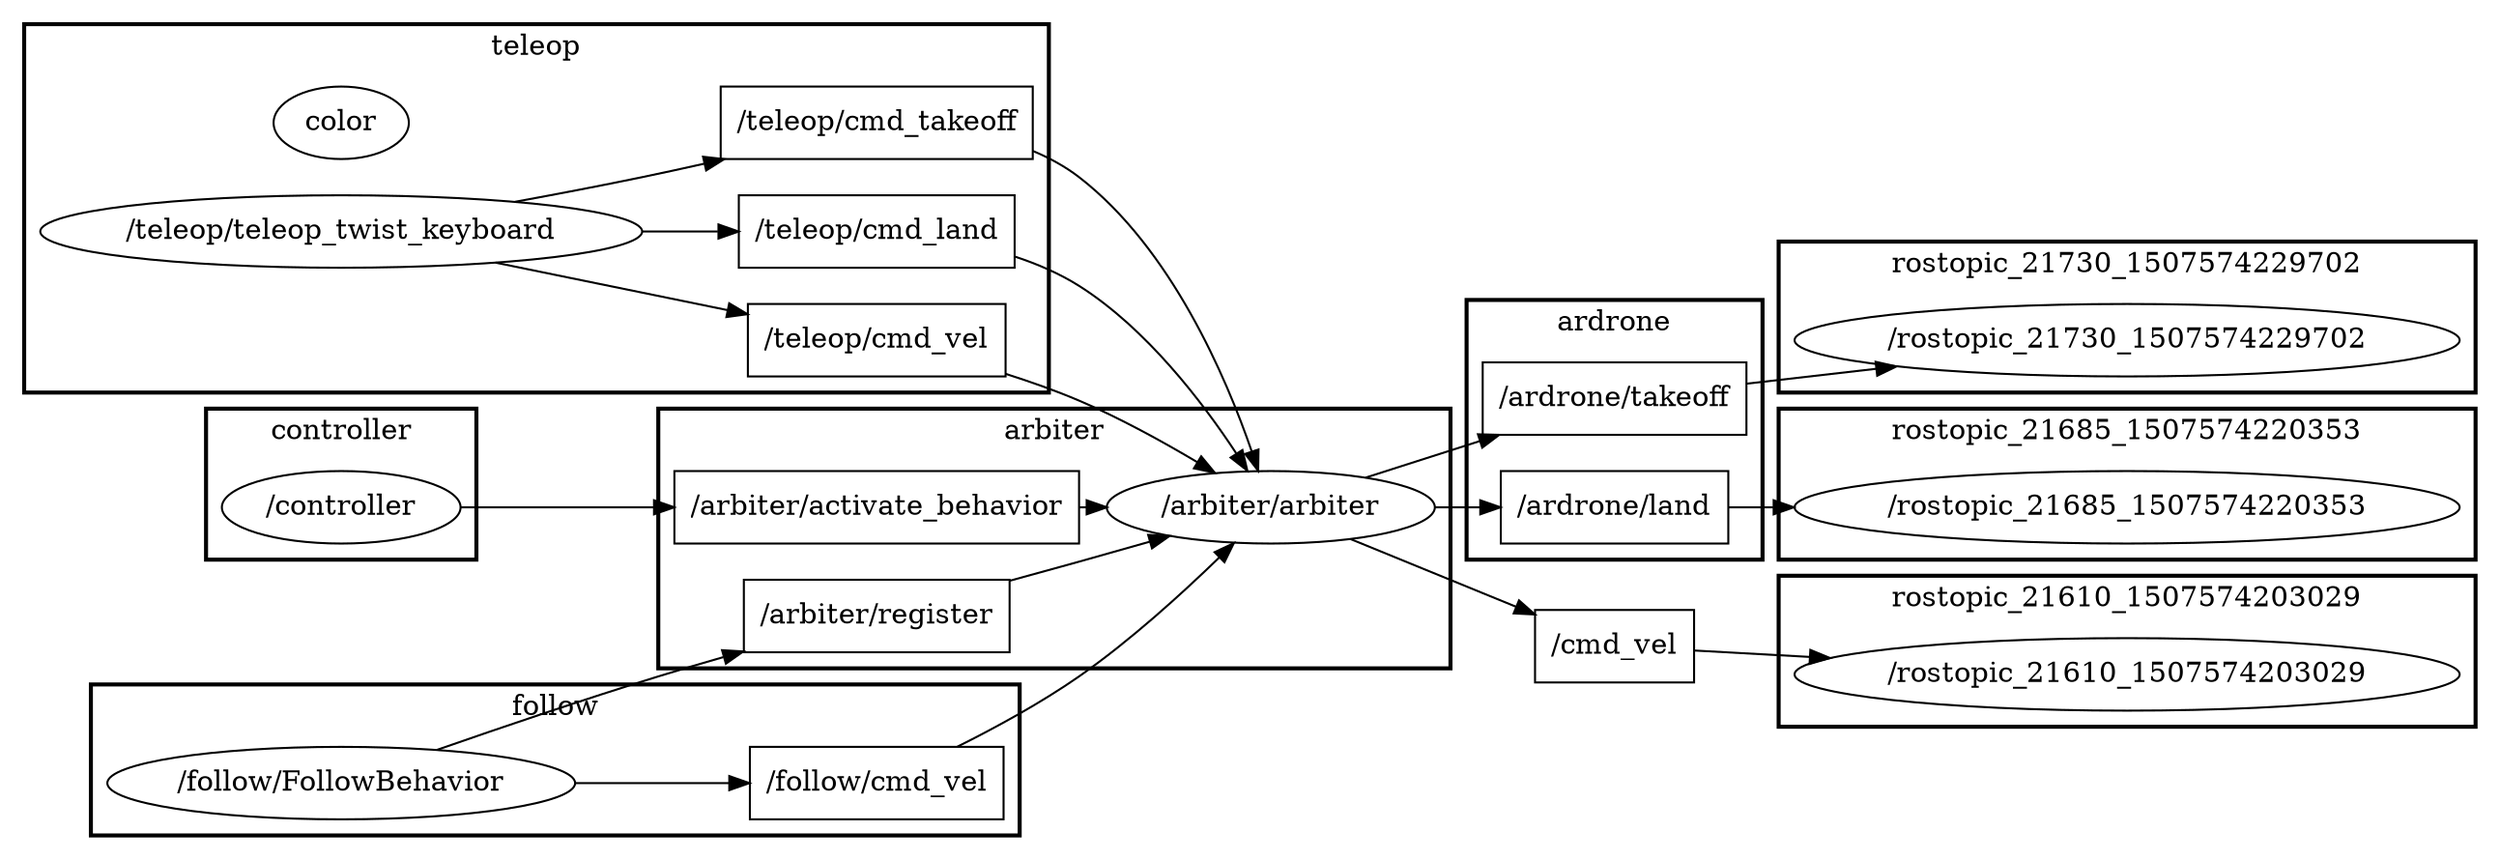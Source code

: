 digraph graphname {
	graph [bb="0,0,985.15,419",
		compound=True,
		rank=same,
		rankdir=LR,
		ranksep=0.2
	];
	node [label="\N"];
	subgraph cluster_teleop {
		graph [bb="8,228,414.48,411",
			compound=True,
			label=teleop,
			lheight=0.21,
			lp="211.24,399.5",
			lwidth=0.47,
			rank=same,
			rankdir=LR,
			ranksep=0.2,
			style=bold
		];
		color		 [height=0.5,
			pos="132.99,362",
			width=0.79437];
		t__teleop_cmd_vel		 [URL=topic_3A_teleop_cmd_vel,
			height=0.5,
			label="/teleop/cmd_vel",
			pos="343.48,254",
			shape=box,
			tooltip="topic:/teleop/cmd_vel",
			width=1.4444];
		t__teleop_cmd_land		 [URL=topic_3A_teleop_cmd_land,
			height=0.5,
			label="/teleop/cmd_land",
			pos="343.48,308",
			shape=box,
			tooltip="topic:/teleop/cmd_land",
			width=1.5417];
		t__teleop_cmd_takeoff		 [URL=topic_3A_teleop_cmd_takeoff,
			height=0.5,
			label="/teleop/cmd_takeoff",
			pos="343.48,362",
			shape=box,
			tooltip="topic:/teleop/cmd_takeoff",
			width=1.75];
		n__teleop_teleop_twist_keyboard		 [URL=_teleop_teleop_twist_keyboard,
			height=0.5,
			label="/teleop/teleop_twist_keyboard",
			pos="132.99,308",
			shape=ellipse,
			tooltip="/teleop/teleop_twist_keyboard",
			width=3.2497];
		n__teleop_teleop_twist_keyboard -> t__teleop_cmd_vel		 [penwidth=1,
			pos="e,291.21,267.28 193.73,292.53 221.17,285.42 253.67,277 281.28,269.85"];
		n__teleop_teleop_twist_keyboard -> t__teleop_cmd_land		 [penwidth=1,
			pos="e,287.79,308 250.12,308 259.53,308 268.81,308 277.64,308"];
		n__teleop_teleop_twist_keyboard -> t__teleop_cmd_takeoff		 [penwidth=1,
			pos="e,282.41,343.94 200.39,322.79 216.65,326.6 233.98,330.81 249.98,335 257.38,336.94 265.08,339.05 272.74,341.2"];
	}
	subgraph cluster_arbiter {
		graph [bb="257.98,91,566.47,220",
			compound=True,
			label=arbiter,
			lheight=0.21,
			lp="412.22,208.5",
			lwidth=0.50,
			rank=same,
			rankdir=LR,
			ranksep=0.2,
			style=bold
		];
		t__arbiter_activate_behavior		 [URL=topic_3A_arbiter_activate_behavior,
			height=0.5,
			label="/arbiter/activate_behavior",
			pos="343.48,171",
			shape=box,
			tooltip="topic:/arbiter/activate_behavior",
			width=2.1528];
		n__arbiter_arbiter		 [URL=_arbiter_arbiter,
			height=0.5,
			label="/arbiter/arbiter",
			pos="496.72,171",
			shape=ellipse,
			tooltip="/arbiter/arbiter",
			width=1.7151];
		t__arbiter_activate_behavior -> n__arbiter_arbiter		 [penwidth=1,
			pos="e,434.97,171 420.99,171 422.31,171 423.62,171 424.94,171"];
		t__arbiter_register		 [URL=topic_3A_arbiter_register,
			height=0.5,
			label="/arbiter/register",
			pos="343.48,117",
			shape=box,
			tooltip="topic:/arbiter/register",
			width=1.3889];
		t__arbiter_register -> n__arbiter_arbiter		 [penwidth=1,
			pos="e,457.33,157.07 393.88,134.38 402.9,137.57 412.23,140.87 420.98,144 429.66,147.1 438.91,150.42 447.83,153.64"];
	}
	subgraph cluster_follow {
		graph [bb="29.448,8,404.98,83",
			compound=True,
			label=follow,
			lheight=0.21,
			lp="217.21,71.5",
			lwidth=0.50,
			rank=same,
			rankdir=LR,
			ranksep=0.2,
			style=bold
		];
		t__follow_cmd_vel		 [URL=topic_3A_follow_cmd_vel,
			height=0.5,
			label="/follow/cmd_vel",
			pos="343.48,34",
			shape=box,
			tooltip="topic:/follow/cmd_vel",
			width=1.4861];
		n__follow_FollowBehavior		 [URL=_follow_FollowBehavior,
			height=0.5,
			label="/follow/FollowBehavior",
			pos="132.99,34",
			shape=ellipse,
			tooltip="/follow/FollowBehavior",
			width=2.6539];
		n__follow_FollowBehavior -> t__follow_cmd_vel		 [penwidth=1,
			pos="e,289.82,34 228.78,34 245.99,34 263.54,34 279.54,34"];
	}
	subgraph cluster_ardrone {
		graph [bb="574.47,145,694.47,274",
			compound=True,
			label=ardrone,
			lheight=0.21,
			lp="634.47,262.5",
			lwidth=0.58,
			rank=same,
			rankdir=LR,
			ranksep=0.2,
			style=bold
		];
		t__ardrone_takeoff		 [URL=topic_3A_ardrone_takeoff,
			height=0.5,
			label="/ardrone/takeoff",
			pos="634.47,225",
			shape=box,
			tooltip="topic:/ardrone/takeoff",
			width=1.4444];
		t__ardrone_land		 [URL=topic_3A_ardrone_land,
			height=0.5,
			label="/ardrone/land",
			pos="634.47,171",
			shape=box,
			tooltip="topic:/ardrone/land",
			width=1.2361];
	}
	subgraph cluster_rostopic_21730_1507574229702 {
		graph [bb="702.47,228,977.15,303",
			compound=True,
			label=rostopic_21730_1507574229702,
			lheight=0.21,
			lp="839.81,291.5",
			lwidth=2.49,
			rank=same,
			rankdir=LR,
			ranksep=0.2,
			style=bold
		];
		n__rostopic_21730_1507574229702		 [URL=_rostopic_21730_1507574229702,
			height=0.5,
			label="/rostopic_21730_1507574229702",
			pos="839.81,254",
			shape=ellipse,
			tooltip="/rostopic_21730_1507574229702",
			width=3.5927];
	}
	subgraph cluster_controller {
		graph [bb="77.544,145,188.44,220",
			compound=True,
			label=controller,
			lheight=0.21,
			lp="132.99,208.5",
			lwidth=0.74,
			rank=same,
			rankdir=LR,
			ranksep=0.2,
			style=bold
		];
		n__controller		 [URL=_controller,
			height=0.5,
			label="/controller",
			pos="132.99,171",
			shape=ellipse,
			tooltip="/controller",
			width=1.3179];
	}
	subgraph cluster_rostopic_21685_1507574220353 {
		graph [bb="702.47,145,977.15,220",
			compound=True,
			label=rostopic_21685_1507574220353,
			lheight=0.21,
			lp="839.81,208.5",
			lwidth=2.49,
			rank=same,
			rankdir=LR,
			ranksep=0.2,
			style=bold
		];
		n__rostopic_21685_1507574220353		 [URL=_rostopic_21685_1507574220353,
			height=0.5,
			label="/rostopic_21685_1507574220353",
			pos="839.81,171",
			shape=ellipse,
			tooltip="/rostopic_21685_1507574220353",
			width=3.5927];
	}
	subgraph cluster_rostopic_21610_1507574203029 {
		graph [bb="702.47,62,977.15,137",
			compound=True,
			label=rostopic_21610_1507574203029,
			lheight=0.21,
			lp="839.81,125.5",
			lwidth=2.49,
			rank=same,
			rankdir=LR,
			ranksep=0.2,
			style=bold
		];
		n__rostopic_21610_1507574203029		 [URL=_rostopic_21610_1507574203029,
			height=0.5,
			label="/rostopic_21610_1507574203029",
			pos="839.81,88",
			shape=ellipse,
			tooltip="/rostopic_21610_1507574203029",
			width=3.5927];
	}
	t__teleop_cmd_vel -> n__arbiter_arbiter	 [penwidth=1,
		pos="e,474.72,188 395.88,235.84 404.42,232.26 413.07,228.27 420.98,224 436.71,215.5 453.03,204.25 466.4,194.3"];
	t__teleop_cmd_land -> n__arbiter_arbiter	 [penwidth=1,
		pos="e,488.01,188.83 399.37,293.48 407.04,290.1 414.51,285.99 420.98,281 449.56,258.98 471.09,222.86 483.54,198.05"];
	t__teleop_cmd_takeoff -> n__arbiter_arbiter	 [penwidth=1,
		pos="e,492.35,189.02 406.71,345.11 411.86,342.24 416.72,338.9 420.98,335 461.31,298.08 481.41,235.15 490.1,198.92"];
	n__arbiter_arbiter -> t__ardrone_takeoff	 [penwidth=1,
		pos="e,587.75,206.81 534.1,185.47 547.63,190.85 563.3,197.09 578.15,202.99"];
	n__arbiter_arbiter -> t__ardrone_land	 [penwidth=1,
		pos="e,589.74,171 558.85,171 565.68,171 572.61,171 579.35,171"];
	t__cmd_vel	 [URL=topic_3A_cmd_vel,
		height=0.5,
		label="/cmd_vel",
		pos="634.47,102",
		shape=box,
		tooltip="topic:/cmd_vel",
		width=0.94444];
	n__arbiter_arbiter -> t__cmd_vel	 [penwidth=1,
		pos="e,600.42,118.8 528.53,155.34 547.11,145.9 571.05,133.73 591.37,123.4"];
	t__follow_cmd_vel -> n__arbiter_arbiter	 [penwidth=1,
		pos="e,482.2,153.49 374.02,52.098 388.75,61.697 406.46,74.146 420.98,87 441.2,104.91 461.4,127.99 475.69,145.43"];
	n__follow_FollowBehavior -> t__arbiter_register	 [penwidth=1,
		pos="e,293.14,100.07 171.18,50.619 195.67,61.387 228.54,75.497 257.98,87 266.2,90.211 274.92,93.471 283.51,96.6"];
	t__ardrone_takeoff -> n__rostopic_21730_1507574229702	 [penwidth=1,
		pos="e,748.93,241.18 686.52,232.28 702.5,234.56 720.72,237.16 738.87,239.75"];
	t__ardrone_land -> n__rostopic_21685_1507574220353	 [penwidth=1,
		pos="e,710.32,171 679.09,171 685.67,171 692.73,171 700.1,171"];
	t__cmd_vel -> n__rostopic_21610_1507574203029	 [penwidth=1,
		pos="e,723.44,95.943 668.59,99.719 681.36,98.84 696.83,97.776 713.17,96.65"];
	n__controller -> t__arbiter_activate_behavior	 [penwidth=1,
		pos="e,265.8,171 180.52,171 202.66,171 229.88,171 255.64,171"];
}
